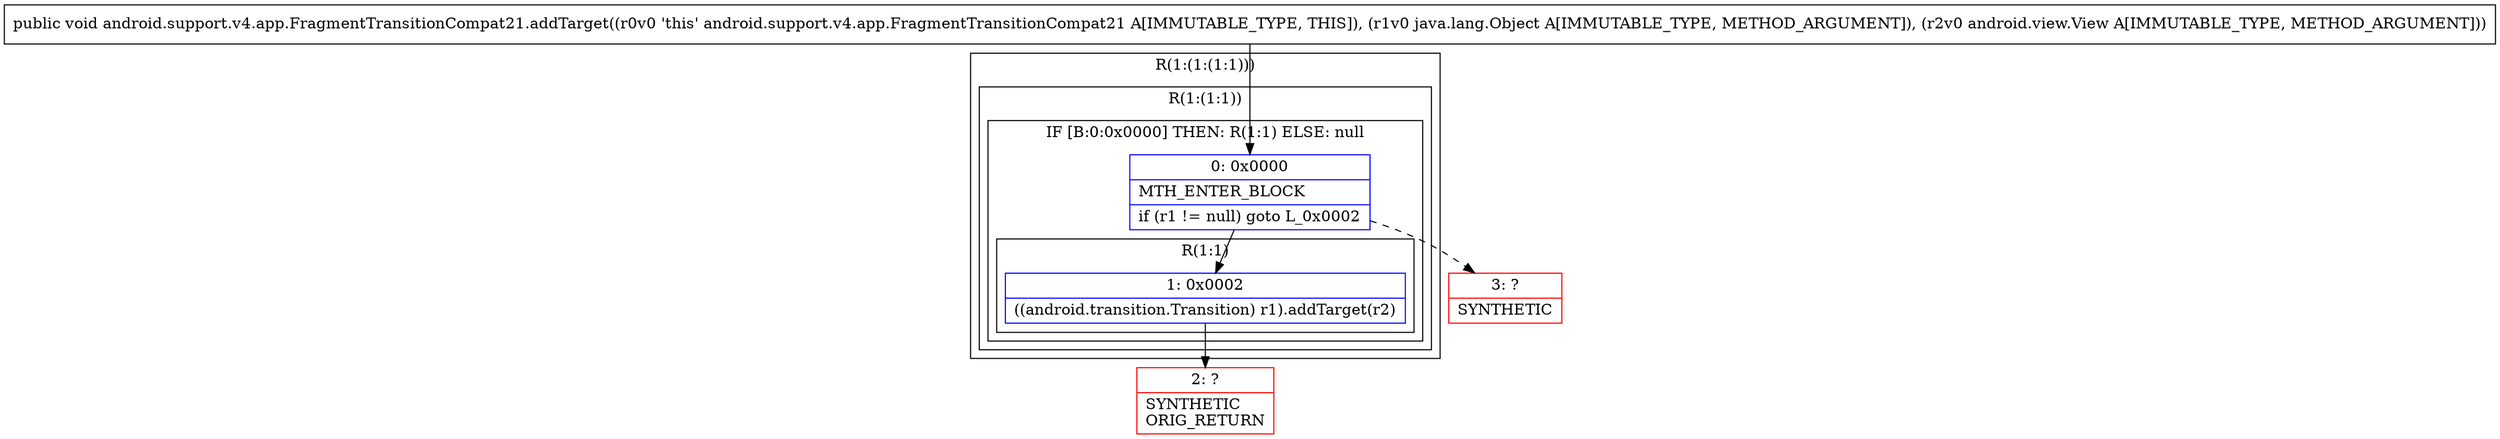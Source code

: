 digraph "CFG forandroid.support.v4.app.FragmentTransitionCompat21.addTarget(Ljava\/lang\/Object;Landroid\/view\/View;)V" {
subgraph cluster_Region_1301179742 {
label = "R(1:(1:(1:1)))";
node [shape=record,color=blue];
subgraph cluster_Region_1647078279 {
label = "R(1:(1:1))";
node [shape=record,color=blue];
subgraph cluster_IfRegion_1268529766 {
label = "IF [B:0:0x0000] THEN: R(1:1) ELSE: null";
node [shape=record,color=blue];
Node_0 [shape=record,label="{0\:\ 0x0000|MTH_ENTER_BLOCK\l|if (r1 != null) goto L_0x0002\l}"];
subgraph cluster_Region_1462868263 {
label = "R(1:1)";
node [shape=record,color=blue];
Node_1 [shape=record,label="{1\:\ 0x0002|((android.transition.Transition) r1).addTarget(r2)\l}"];
}
}
}
}
Node_2 [shape=record,color=red,label="{2\:\ ?|SYNTHETIC\lORIG_RETURN\l}"];
Node_3 [shape=record,color=red,label="{3\:\ ?|SYNTHETIC\l}"];
MethodNode[shape=record,label="{public void android.support.v4.app.FragmentTransitionCompat21.addTarget((r0v0 'this' android.support.v4.app.FragmentTransitionCompat21 A[IMMUTABLE_TYPE, THIS]), (r1v0 java.lang.Object A[IMMUTABLE_TYPE, METHOD_ARGUMENT]), (r2v0 android.view.View A[IMMUTABLE_TYPE, METHOD_ARGUMENT])) }"];
MethodNode -> Node_0;
Node_0 -> Node_1;
Node_0 -> Node_3[style=dashed];
Node_1 -> Node_2;
}

